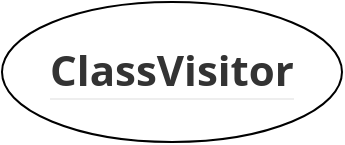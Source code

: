 <mxfile version="15.9.6" type="github">
  <diagram id="RBOIBIMvq0Yk8zf17Fi_" name="Opcodes常量">
    <mxGraphModel dx="1038" dy="547" grid="1" gridSize="10" guides="1" tooltips="1" connect="1" arrows="1" fold="1" page="1" pageScale="1" pageWidth="827" pageHeight="1169" math="0" shadow="0">
      <root>
        <mxCell id="0" />
        <mxCell id="1" parent="0" />
        <mxCell id="Vj3gGlGifSG_-Ti_eutn-12" value="&lt;h2 class=&quot;md-end-block md-heading md-focus&quot; style=&quot;box-sizing: border-box ; font-size: 1.75em ; margin-top: 1rem ; margin-bottom: 1rem ; position: relative ; line-height: 1.225 ; cursor: text ; border-bottom: 1px solid rgb(238 , 238 , 238) ; color: rgb(51 , 51 , 51) ; font-family: &amp;#34;open sans&amp;#34; , &amp;#34;clear sans&amp;#34; , &amp;#34;helvetica neue&amp;#34; , &amp;#34;helvetica&amp;#34; , &amp;#34;arial&amp;#34; , &amp;#34;segoe ui emoji&amp;#34; , sans-serif&quot;&gt;&lt;span class=&quot;md-plain md-expand&quot; style=&quot;box-sizing: border-box&quot;&gt;ClassVisitor&lt;/span&gt;&lt;/h2&gt;" style="ellipse;whiteSpace=wrap;html=1;align=center;newEdgeStyle={&quot;edgeStyle&quot;:&quot;entityRelationEdgeStyle&quot;,&quot;startArrow&quot;:&quot;none&quot;,&quot;endArrow&quot;:&quot;none&quot;,&quot;segment&quot;:10,&quot;curved&quot;:1};treeFolding=1;treeMoving=1;" vertex="1" parent="1">
          <mxGeometry x="60" y="330" width="170" height="70" as="geometry" />
        </mxCell>
      </root>
    </mxGraphModel>
  </diagram>
</mxfile>
